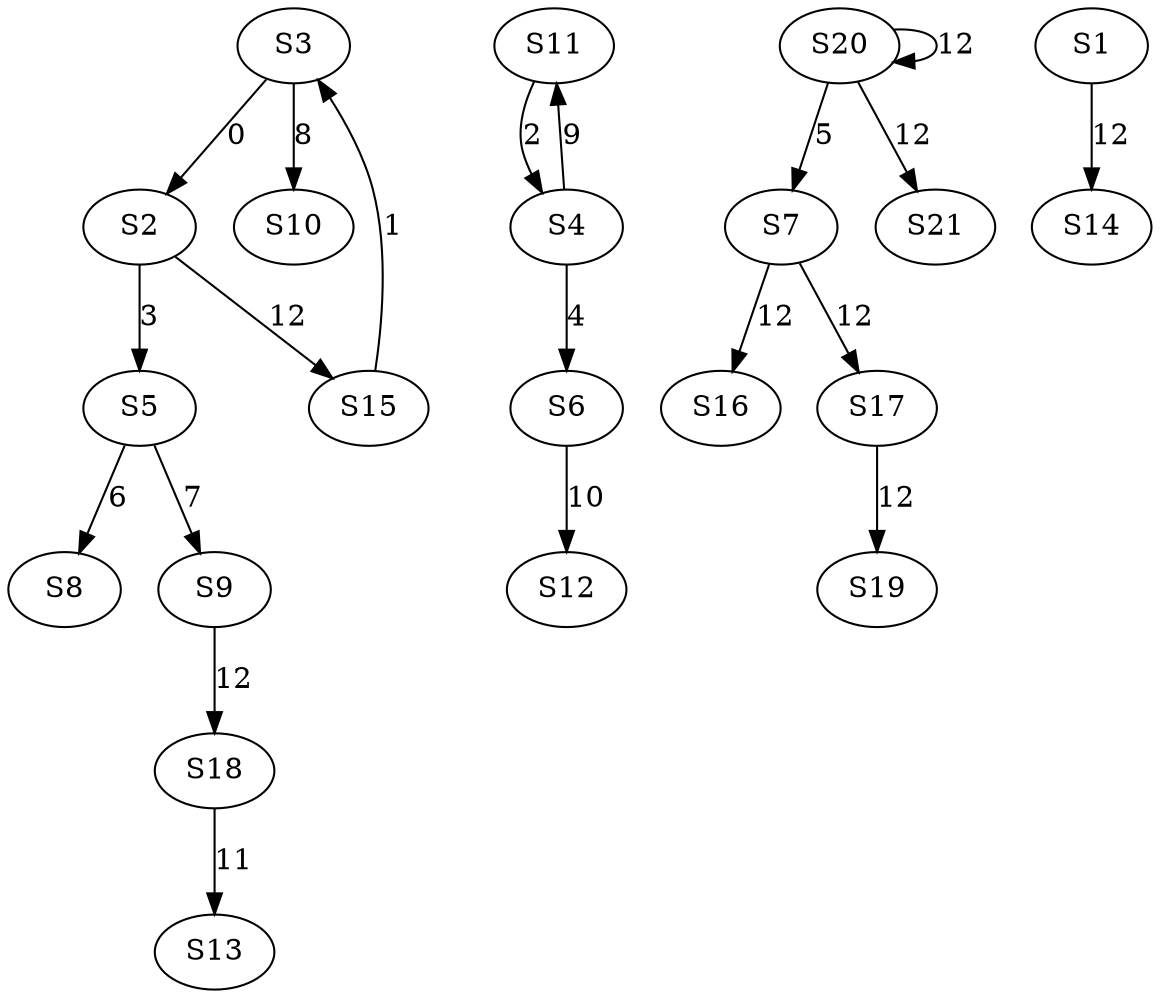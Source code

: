 strict digraph {
	S3 -> S2 [ label = 0 ];
	S15 -> S3 [ label = 1 ];
	S11 -> S4 [ label = 2 ];
	S2 -> S5 [ label = 3 ];
	S4 -> S6 [ label = 4 ];
	S20 -> S7 [ label = 5 ];
	S5 -> S8 [ label = 6 ];
	S5 -> S9 [ label = 7 ];
	S3 -> S10 [ label = 8 ];
	S4 -> S11 [ label = 9 ];
	S6 -> S12 [ label = 10 ];
	S18 -> S13 [ label = 11 ];
	S1 -> S14 [ label = 12 ];
	S2 -> S15 [ label = 12 ];
	S7 -> S16 [ label = 12 ];
	S7 -> S17 [ label = 12 ];
	S9 -> S18 [ label = 12 ];
	S17 -> S19 [ label = 12 ];
	S20 -> S20 [ label = 12 ];
	S20 -> S21 [ label = 12 ];
}